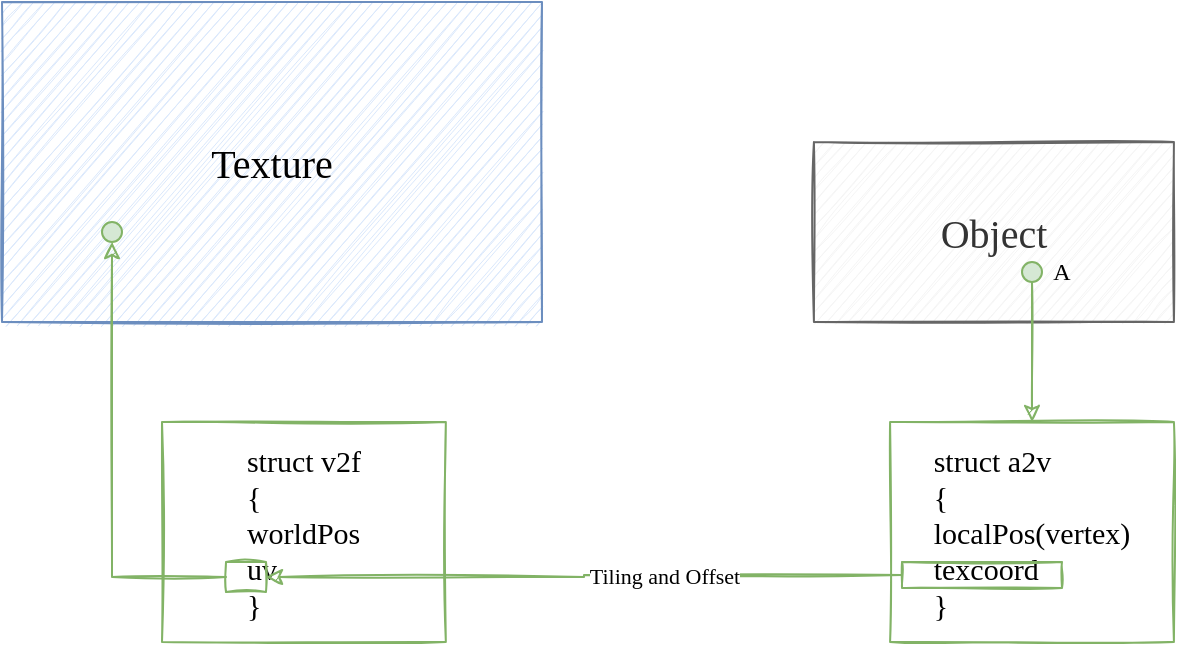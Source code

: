 <mxfile version="13.4.4" type="device"><diagram id="FlMFtH0FSsOPkrleft3P" name="Page-1"><mxGraphModel dx="853" dy="493" grid="0" gridSize="10" guides="1" tooltips="1" connect="1" arrows="1" fold="1" page="1" pageScale="1" pageWidth="827" pageHeight="1169" math="0" shadow="0"><root><mxCell id="0"/><mxCell id="1" parent="0"/><mxCell id="N3PCKWim4TGDrwBGrQjo-2" value="&lt;font style=&quot;font-size: 20px&quot; face=&quot;Comic Sans MS&quot;&gt;Texture&lt;/font&gt;" style="rounded=0;whiteSpace=wrap;html=1;fillColor=#DAE8FC;strokeColor=#6C8EBF;shadow=0;sketch=1;" vertex="1" parent="1"><mxGeometry x="120" y="110" width="270" height="160" as="geometry"/></mxCell><mxCell id="N3PCKWim4TGDrwBGrQjo-4" value="&lt;font style=&quot;font-size: 20px&quot; face=&quot;Comic Sans MS&quot;&gt;Object&lt;/font&gt;" style="rounded=0;whiteSpace=wrap;html=1;shadow=0;sketch=1;strokeColor=#666666;fillColor=#f5f5f5;fontColor=#333333;" vertex="1" parent="1"><mxGeometry x="525.96" y="180" width="180" height="90" as="geometry"/></mxCell><mxCell id="N3PCKWim4TGDrwBGrQjo-5" value="" style="ellipse;whiteSpace=wrap;html=1;aspect=fixed;rounded=0;shadow=0;sketch=0;fillColor=#d5e8d4;strokeColor=#82b366;" vertex="1" parent="1"><mxGeometry x="630" y="240" width="10" height="10" as="geometry"/></mxCell><mxCell id="N3PCKWim4TGDrwBGrQjo-6" value="&lt;font style=&quot;font-size: 12px&quot; face=&quot;Comic Sans MS&quot;&gt;A&lt;/font&gt;" style="text;html=1;strokeColor=none;fillColor=none;align=center;verticalAlign=middle;whiteSpace=wrap;rounded=0;shadow=0;sketch=0;" vertex="1" parent="1"><mxGeometry x="630" y="235" width="40" height="20" as="geometry"/></mxCell><mxCell id="N3PCKWim4TGDrwBGrQjo-7" value="" style="endArrow=classic;html=1;exitX=0.5;exitY=1;exitDx=0;exitDy=0;fillColor=#d5e8d4;strokeColor=#82b366;sketch=1;" edge="1" parent="1" source="N3PCKWim4TGDrwBGrQjo-5"><mxGeometry width="50" height="50" relative="1" as="geometry"><mxPoint x="620" y="310" as="sourcePoint"/><mxPoint x="635" y="320" as="targetPoint"/></mxGeometry></mxCell><mxCell id="N3PCKWim4TGDrwBGrQjo-8" value="&lt;div style=&quot;text-align: left ; font-size: 15px&quot;&gt;&lt;font style=&quot;font-size: 15px&quot; face=&quot;Comic Sans MS&quot;&gt;struct a2v&lt;/font&gt;&lt;/div&gt;&lt;div style=&quot;text-align: left ; font-size: 15px&quot;&gt;&lt;font style=&quot;font-size: 15px&quot; face=&quot;Comic Sans MS&quot;&gt;{&lt;/font&gt;&lt;/div&gt;&lt;div style=&quot;text-align: left ; font-size: 15px&quot;&gt;&lt;font style=&quot;font-size: 15px&quot; face=&quot;Comic Sans MS&quot;&gt;localPos(vertex)&lt;/font&gt;&lt;/div&gt;&lt;div style=&quot;text-align: left ; font-size: 15px&quot;&gt;&lt;font style=&quot;font-size: 15px&quot; face=&quot;Comic Sans MS&quot;&gt;texcoord&lt;/font&gt;&lt;/div&gt;&lt;font style=&quot;font-size: 15px&quot; face=&quot;Comic Sans MS&quot;&gt;&lt;div style=&quot;text-align: left&quot;&gt;}&lt;/div&gt;&lt;/font&gt;" style="text;html=1;strokeColor=#82b366;align=center;verticalAlign=middle;whiteSpace=wrap;rounded=0;shadow=0;sketch=1;" vertex="1" parent="1"><mxGeometry x="564.04" y="320" width="141.92" height="110" as="geometry"/></mxCell><mxCell id="N3PCKWim4TGDrwBGrQjo-10" value="&lt;div style=&quot;text-align: left ; font-size: 15px&quot;&gt;&lt;font style=&quot;font-size: 15px&quot; face=&quot;Comic Sans MS&quot;&gt;struct v2f&lt;/font&gt;&lt;/div&gt;&lt;div style=&quot;text-align: left ; font-size: 15px&quot;&gt;&lt;font style=&quot;font-size: 15px&quot; face=&quot;Comic Sans MS&quot;&gt;{&lt;/font&gt;&lt;/div&gt;&lt;div style=&quot;text-align: left ; font-size: 15px&quot;&gt;&lt;font style=&quot;font-size: 15px&quot; face=&quot;Comic Sans MS&quot;&gt;worldPos&lt;/font&gt;&lt;/div&gt;&lt;div style=&quot;text-align: left ; font-size: 15px&quot;&gt;&lt;font face=&quot;Comic Sans MS&quot;&gt;uv&lt;/font&gt;&lt;/div&gt;&lt;font style=&quot;font-size: 15px&quot; face=&quot;Comic Sans MS&quot;&gt;&lt;div style=&quot;text-align: left&quot;&gt;}&lt;/div&gt;&lt;/font&gt;" style="text;html=1;strokeColor=#82b366;align=center;verticalAlign=middle;whiteSpace=wrap;rounded=0;shadow=0;sketch=1;" vertex="1" parent="1"><mxGeometry x="200" y="320" width="141.92" height="110" as="geometry"/></mxCell><mxCell id="N3PCKWim4TGDrwBGrQjo-11" value="" style="ellipse;whiteSpace=wrap;html=1;aspect=fixed;rounded=0;shadow=0;sketch=0;fillColor=#d5e8d4;strokeColor=#82b366;" vertex="1" parent="1"><mxGeometry x="170" y="220" width="10" height="10" as="geometry"/></mxCell><mxCell id="N3PCKWim4TGDrwBGrQjo-15" style="edgeStyle=orthogonalEdgeStyle;rounded=0;orthogonalLoop=1;jettySize=auto;html=1;exitX=0;exitY=0.5;exitDx=0;exitDy=0;entryX=0.5;entryY=1;entryDx=0;entryDy=0;fontColor=#97D077;fillColor=#d5e8d4;strokeColor=#82b366;sketch=1;" edge="1" parent="1" source="N3PCKWim4TGDrwBGrQjo-14" target="N3PCKWim4TGDrwBGrQjo-11"><mxGeometry relative="1" as="geometry"/></mxCell><mxCell id="N3PCKWim4TGDrwBGrQjo-14" value="" style="rounded=0;whiteSpace=wrap;html=1;shadow=0;sketch=1;strokeColor=#82b366;align=center;fillColor=none;" vertex="1" parent="1"><mxGeometry x="232" y="390" width="20" height="15" as="geometry"/></mxCell><mxCell id="N3PCKWim4TGDrwBGrQjo-17" style="edgeStyle=orthogonalEdgeStyle;rounded=0;orthogonalLoop=1;jettySize=auto;html=1;exitX=0;exitY=0.5;exitDx=0;exitDy=0;entryX=1;entryY=0.5;entryDx=0;entryDy=0;fontColor=#97D077;fillColor=#d5e8d4;strokeColor=#82b366;sketch=1;" edge="1" parent="1" source="N3PCKWim4TGDrwBGrQjo-16" target="N3PCKWim4TGDrwBGrQjo-14"><mxGeometry relative="1" as="geometry"/></mxCell><mxCell id="N3PCKWim4TGDrwBGrQjo-18" value="&lt;font color=&quot;#000000&quot; face=&quot;Comic Sans MS&quot;&gt;Tiling and Offset&lt;/font&gt;" style="edgeLabel;html=1;align=center;verticalAlign=middle;resizable=0;points=[];fontColor=#97D077;" vertex="1" connectable="0" parent="N3PCKWim4TGDrwBGrQjo-17"><mxGeometry x="-0.0" y="27" relative="1" as="geometry"><mxPoint x="13" y="-0.33" as="offset"/></mxGeometry></mxCell><mxCell id="N3PCKWim4TGDrwBGrQjo-16" value="" style="rounded=0;whiteSpace=wrap;html=1;shadow=0;sketch=1;strokeColor=#82b366;align=center;fillColor=none;" vertex="1" parent="1"><mxGeometry x="570" y="390" width="80" height="13" as="geometry"/></mxCell></root></mxGraphModel></diagram></mxfile>